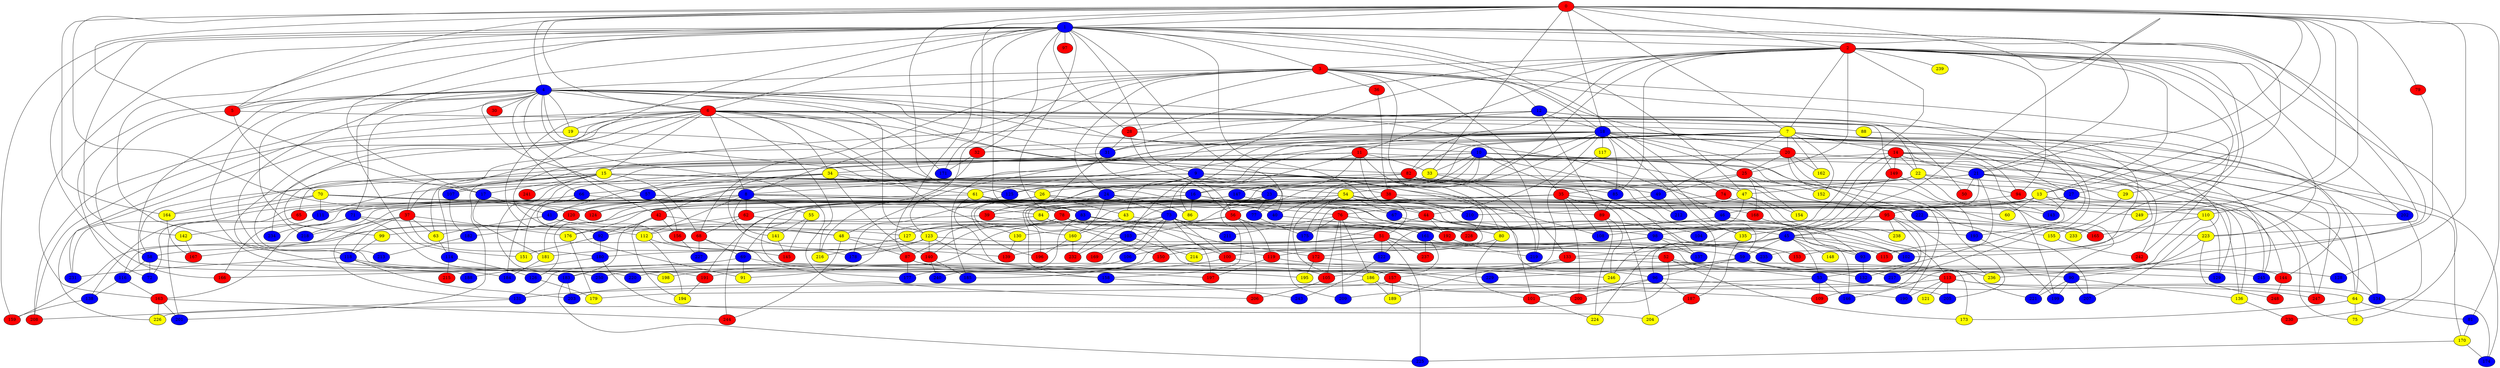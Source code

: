 graph {
0 [style = filled fillcolor = red];
1 [style = filled fillcolor = blue];
2 [style = filled fillcolor = red];
3 [style = filled fillcolor = red];
4 [style = filled fillcolor = blue];
5 [style = filled fillcolor = red];
6 [style = filled fillcolor = red];
7 [style = filled fillcolor = yellow];
8 [style = filled fillcolor = blue];
9 [style = filled fillcolor = blue];
10 [style = filled fillcolor = blue];
11 [style = filled fillcolor = red];
12 [style = filled fillcolor = blue];
13 [style = filled fillcolor = yellow];
14 [style = filled fillcolor = red];
15 [style = filled fillcolor = yellow];
16 [style = filled fillcolor = blue];
17 [style = filled fillcolor = blue];
18 [style = filled fillcolor = blue];
19 [style = filled fillcolor = yellow];
20 [style = filled fillcolor = red];
21 [style = filled fillcolor = blue];
22 [style = filled fillcolor = yellow];
23 [style = filled fillcolor = blue];
24 [style = filled fillcolor = blue];
25 [style = filled fillcolor = red];
26 [style = filled fillcolor = yellow];
27 [style = filled fillcolor = blue];
28 [style = filled fillcolor = red];
29 [style = filled fillcolor = yellow];
30 [style = filled fillcolor = red];
31 [style = filled fillcolor = blue];
32 [style = filled fillcolor = red];
33 [style = filled fillcolor = yellow];
34 [style = filled fillcolor = yellow];
35 [style = filled fillcolor = red];
36 [style = filled fillcolor = red];
37 [style = filled fillcolor = red];
38 [style = filled fillcolor = red];
39 [style = filled fillcolor = red];
40 [style = filled fillcolor = blue];
41 [style = filled fillcolor = blue];
42 [style = filled fillcolor = red];
43 [style = filled fillcolor = yellow];
44 [style = filled fillcolor = red];
45 [style = filled fillcolor = blue];
46 [style = filled fillcolor = blue];
47 [style = filled fillcolor = yellow];
48 [style = filled fillcolor = yellow];
49 [style = filled fillcolor = blue];
50 [style = filled fillcolor = red];
51 [style = filled fillcolor = red];
52 [style = filled fillcolor = red];
53 [style = filled fillcolor = blue];
54 [style = filled fillcolor = yellow];
55 [style = filled fillcolor = yellow];
56 [style = filled fillcolor = red];
57 [style = filled fillcolor = blue];
58 [style = filled fillcolor = blue];
59 [style = filled fillcolor = blue];
60 [style = filled fillcolor = yellow];
61 [style = filled fillcolor = yellow];
62 [style = filled fillcolor = red];
63 [style = filled fillcolor = yellow];
64 [style = filled fillcolor = yellow];
65 [style = filled fillcolor = red];
66 [style = filled fillcolor = blue];
67 [style = filled fillcolor = blue];
68 [style = filled fillcolor = red];
69 [style = filled fillcolor = blue];
70 [style = filled fillcolor = yellow];
71 [style = filled fillcolor = blue];
72 [style = filled fillcolor = blue];
73 [style = filled fillcolor = blue];
74 [style = filled fillcolor = red];
75 [style = filled fillcolor = yellow];
76 [style = filled fillcolor = red];
77 [style = filled fillcolor = blue];
78 [style = filled fillcolor = red];
79 [style = filled fillcolor = red];
80 [style = filled fillcolor = yellow];
81 [style = filled fillcolor = blue];
82 [style = filled fillcolor = red];
83 [style = filled fillcolor = blue];
84 [style = filled fillcolor = yellow];
85 [style = filled fillcolor = blue];
86 [style = filled fillcolor = yellow];
87 [style = filled fillcolor = red];
88 [style = filled fillcolor = yellow];
89 [style = filled fillcolor = red];
90 [style = filled fillcolor = blue];
91 [style = filled fillcolor = yellow];
92 [style = filled fillcolor = blue];
93 [style = filled fillcolor = blue];
94 [style = filled fillcolor = red];
95 [style = filled fillcolor = red];
96 [style = filled fillcolor = blue];
97 [style = filled fillcolor = red];
98 [style = filled fillcolor = blue];
99 [style = filled fillcolor = yellow];
100 [style = filled fillcolor = red];
101 [style = filled fillcolor = red];
102 [style = filled fillcolor = blue];
103 [style = filled fillcolor = blue];
104 [style = filled fillcolor = blue];
105 [style = filled fillcolor = red];
106 [style = filled fillcolor = blue];
107 [style = filled fillcolor = blue];
108 [style = filled fillcolor = blue];
109 [style = filled fillcolor = red];
110 [style = filled fillcolor = yellow];
111 [style = filled fillcolor = blue];
112 [style = filled fillcolor = yellow];
113 [style = filled fillcolor = red];
114 [style = filled fillcolor = blue];
115 [style = filled fillcolor = red];
116 [style = filled fillcolor = blue];
117 [style = filled fillcolor = yellow];
118 [style = filled fillcolor = blue];
119 [style = filled fillcolor = red];
120 [style = filled fillcolor = red];
121 [style = filled fillcolor = yellow];
122 [style = filled fillcolor = blue];
123 [style = filled fillcolor = yellow];
124 [style = filled fillcolor = red];
125 [style = filled fillcolor = blue];
126 [style = filled fillcolor = blue];
127 [style = filled fillcolor = yellow];
128 [style = filled fillcolor = blue];
129 [style = filled fillcolor = blue];
130 [style = filled fillcolor = yellow];
131 [style = filled fillcolor = blue];
132 [style = filled fillcolor = blue];
133 [style = filled fillcolor = red];
134 [style = filled fillcolor = blue];
135 [style = filled fillcolor = yellow];
136 [style = filled fillcolor = yellow];
137 [style = filled fillcolor = blue];
138 [style = filled fillcolor = blue];
139 [style = filled fillcolor = red];
140 [style = filled fillcolor = red];
141 [style = filled fillcolor = yellow];
142 [style = filled fillcolor = yellow];
143 [style = filled fillcolor = blue];
144 [style = filled fillcolor = red];
145 [style = filled fillcolor = red];
146 [style = filled fillcolor = blue];
147 [style = filled fillcolor = blue];
148 [style = filled fillcolor = yellow];
149 [style = filled fillcolor = red];
150 [style = filled fillcolor = red];
151 [style = filled fillcolor = yellow];
152 [style = filled fillcolor = yellow];
153 [style = filled fillcolor = red];
154 [style = filled fillcolor = yellow];
155 [style = filled fillcolor = yellow];
156 [style = filled fillcolor = red];
157 [style = filled fillcolor = red];
158 [style = filled fillcolor = blue];
159 [style = filled fillcolor = red];
160 [style = filled fillcolor = yellow];
161 [style = filled fillcolor = blue];
162 [style = filled fillcolor = yellow];
163 [style = filled fillcolor = red];
164 [style = filled fillcolor = yellow];
165 [style = filled fillcolor = red];
166 [style = filled fillcolor = red];
167 [style = filled fillcolor = red];
168 [style = filled fillcolor = red];
169 [style = filled fillcolor = red];
170 [style = filled fillcolor = yellow];
171 [style = filled fillcolor = blue];
172 [style = filled fillcolor = red];
173 [style = filled fillcolor = yellow];
174 [style = filled fillcolor = blue];
175 [style = filled fillcolor = blue];
176 [style = filled fillcolor = yellow];
177 [style = filled fillcolor = blue];
178 [style = filled fillcolor = blue];
179 [style = filled fillcolor = yellow];
180 [style = filled fillcolor = blue];
181 [style = filled fillcolor = yellow];
182 [style = filled fillcolor = blue];
183 [style = filled fillcolor = blue];
184 [style = filled fillcolor = blue];
185 [style = filled fillcolor = blue];
186 [style = filled fillcolor = yellow];
187 [style = filled fillcolor = red];
188 [style = filled fillcolor = blue];
189 [style = filled fillcolor = yellow];
190 [style = filled fillcolor = blue];
191 [style = filled fillcolor = red];
192 [style = filled fillcolor = red];
193 [style = filled fillcolor = blue];
194 [style = filled fillcolor = yellow];
195 [style = filled fillcolor = yellow];
196 [style = filled fillcolor = red];
197 [style = filled fillcolor = red];
198 [style = filled fillcolor = yellow];
199 [style = filled fillcolor = blue];
200 [style = filled fillcolor = red];
201 [style = filled fillcolor = blue];
202 [style = filled fillcolor = blue];
203 [style = filled fillcolor = blue];
204 [style = filled fillcolor = yellow];
205 [style = filled fillcolor = blue];
206 [style = filled fillcolor = red];
207 [style = filled fillcolor = blue];
208 [style = filled fillcolor = red];
209 [style = filled fillcolor = blue];
210 [style = filled fillcolor = blue];
211 [style = filled fillcolor = blue];
212 [style = filled fillcolor = blue];
213 [style = filled fillcolor = blue];
214 [style = filled fillcolor = yellow];
215 [style = filled fillcolor = red];
216 [style = filled fillcolor = yellow];
217 [style = filled fillcolor = blue];
218 [style = filled fillcolor = blue];
219 [style = filled fillcolor = blue];
220 [style = filled fillcolor = blue];
221 [style = filled fillcolor = blue];
222 [style = filled fillcolor = blue];
223 [style = filled fillcolor = yellow];
224 [style = filled fillcolor = yellow];
225 [style = filled fillcolor = blue];
226 [style = filled fillcolor = yellow];
227 [style = filled fillcolor = blue];
228 [style = filled fillcolor = red];
229 [style = filled fillcolor = blue];
230 [style = filled fillcolor = red];
231 [style = filled fillcolor = blue];
232 [style = filled fillcolor = red];
233 [style = filled fillcolor = yellow];
234 [style = filled fillcolor = blue];
235 [style = filled fillcolor = blue];
236 [style = filled fillcolor = yellow];
237 [style = filled fillcolor = red];
238 [style = filled fillcolor = yellow];
239 [style = filled fillcolor = yellow];
240 [style = filled fillcolor = blue];
241 [style = filled fillcolor = red];
242 [style = filled fillcolor = red];
243 [style = filled fillcolor = blue];
244 [style = filled fillcolor = red];
245 [style = filled fillcolor = blue];
246 [style = filled fillcolor = yellow];
247 [style = filled fillcolor = red];
248 [style = filled fillcolor = red];
249 [style = filled fillcolor = yellow];
250 [style = filled fillcolor = blue];
0 -- 5;
0 -- 4;
0 -- 2;
0 -- 1;
0 -- 6;
0 -- 7;
0 -- 13;
0 -- 17;
0 -- 18;
0 -- 21;
0 -- 26;
0 -- 33;
0 -- 45;
0 -- 79;
0 -- 81;
0 -- 110;
0 -- 120;
0 -- 128;
0 -- 164;
0 -- 171;
0 -- 249;
1 -- 2;
1 -- 3;
1 -- 5;
1 -- 6;
1 -- 9;
1 -- 17;
1 -- 18;
1 -- 21;
1 -- 27;
1 -- 28;
1 -- 32;
1 -- 47;
1 -- 51;
1 -- 74;
1 -- 77;
1 -- 78;
1 -- 83;
1 -- 87;
1 -- 90;
1 -- 92;
1 -- 97;
1 -- 142;
1 -- 151;
1 -- 159;
1 -- 163;
1 -- 166;
1 -- 183;
1 -- 223;
2 -- 3;
2 -- 7;
2 -- 9;
2 -- 11;
2 -- 13;
2 -- 25;
2 -- 28;
2 -- 29;
2 -- 54;
2 -- 75;
2 -- 82;
2 -- 85;
2 -- 94;
2 -- 98;
2 -- 102;
2 -- 202;
2 -- 223;
2 -- 233;
2 -- 239;
3 -- 4;
3 -- 8;
3 -- 12;
3 -- 20;
3 -- 24;
3 -- 35;
3 -- 36;
3 -- 56;
3 -- 68;
3 -- 80;
3 -- 91;
3 -- 123;
3 -- 217;
3 -- 242;
4 -- 5;
4 -- 6;
4 -- 10;
4 -- 19;
4 -- 30;
4 -- 42;
4 -- 46;
4 -- 57;
4 -- 66;
4 -- 71;
4 -- 72;
4 -- 82;
4 -- 101;
4 -- 123;
4 -- 125;
4 -- 184;
4 -- 188;
4 -- 198;
4 -- 206;
4 -- 218;
4 -- 219;
5 -- 58;
5 -- 70;
5 -- 88;
6 -- 7;
6 -- 8;
6 -- 15;
6 -- 19;
6 -- 34;
6 -- 37;
6 -- 40;
6 -- 50;
6 -- 64;
6 -- 108;
6 -- 118;
6 -- 149;
6 -- 160;
6 -- 171;
6 -- 208;
6 -- 213;
6 -- 216;
6 -- 226;
6 -- 231;
6 -- 234;
7 -- 8;
7 -- 14;
7 -- 20;
7 -- 23;
7 -- 32;
7 -- 49;
7 -- 82;
7 -- 125;
7 -- 152;
7 -- 162;
7 -- 202;
7 -- 207;
7 -- 235;
7 -- 242;
8 -- 55;
8 -- 62;
8 -- 72;
8 -- 78;
8 -- 83;
8 -- 111;
8 -- 112;
8 -- 126;
8 -- 141;
8 -- 236;
9 -- 24;
9 -- 38;
9 -- 39;
9 -- 42;
9 -- 43;
9 -- 49;
9 -- 57;
9 -- 110;
9 -- 111;
9 -- 113;
9 -- 120;
9 -- 137;
9 -- 190;
10 -- 15;
10 -- 16;
10 -- 33;
10 -- 41;
10 -- 47;
10 -- 103;
10 -- 134;
10 -- 135;
10 -- 152;
10 -- 212;
10 -- 222;
10 -- 232;
11 -- 15;
11 -- 16;
11 -- 33;
11 -- 44;
11 -- 64;
11 -- 147;
11 -- 201;
11 -- 228;
12 -- 18;
12 -- 22;
12 -- 31;
12 -- 53;
12 -- 89;
12 -- 107;
12 -- 185;
13 -- 46;
13 -- 60;
13 -- 116;
13 -- 140;
13 -- 193;
13 -- 245;
14 -- 21;
14 -- 22;
14 -- 63;
14 -- 104;
14 -- 129;
14 -- 144;
14 -- 149;
14 -- 246;
14 -- 247;
15 -- 16;
15 -- 17;
15 -- 37;
15 -- 54;
15 -- 58;
15 -- 65;
15 -- 68;
15 -- 76;
15 -- 114;
15 -- 187;
15 -- 220;
15 -- 241;
16 -- 80;
16 -- 86;
16 -- 93;
16 -- 124;
16 -- 167;
16 -- 196;
17 -- 41;
17 -- 181;
18 -- 20;
18 -- 25;
18 -- 27;
18 -- 31;
18 -- 40;
18 -- 44;
18 -- 48;
18 -- 59;
18 -- 61;
18 -- 73;
18 -- 85;
18 -- 86;
18 -- 94;
18 -- 95;
18 -- 99;
18 -- 103;
18 -- 117;
18 -- 135;
18 -- 170;
18 -- 174;
18 -- 209;
18 -- 245;
19 -- 23;
19 -- 208;
20 -- 25;
20 -- 115;
20 -- 151;
20 -- 162;
20 -- 164;
20 -- 184;
20 -- 193;
20 -- 205;
21 -- 27;
21 -- 29;
21 -- 45;
21 -- 50;
21 -- 124;
21 -- 130;
21 -- 153;
21 -- 247;
22 -- 26;
22 -- 47;
22 -- 94;
22 -- 125;
22 -- 134;
22 -- 221;
23 -- 60;
23 -- 77;
23 -- 136;
23 -- 150;
23 -- 158;
23 -- 244;
24 -- 39;
24 -- 62;
24 -- 73;
24 -- 86;
24 -- 158;
24 -- 160;
24 -- 176;
24 -- 202;
25 -- 35;
25 -- 49;
25 -- 152;
25 -- 154;
25 -- 168;
26 -- 40;
26 -- 43;
26 -- 44;
26 -- 120;
26 -- 195;
26 -- 218;
27 -- 75;
27 -- 76;
27 -- 143;
28 -- 31;
28 -- 56;
28 -- 143;
29 -- 155;
31 -- 34;
31 -- 196;
32 -- 171;
32 -- 216;
33 -- 41;
33 -- 133;
33 -- 165;
34 -- 57;
34 -- 61;
34 -- 66;
34 -- 85;
34 -- 139;
34 -- 140;
35 -- 39;
35 -- 78;
35 -- 98;
35 -- 108;
35 -- 168;
35 -- 172;
35 -- 200;
35 -- 204;
36 -- 38;
37 -- 63;
37 -- 118;
37 -- 131;
37 -- 176;
37 -- 180;
37 -- 218;
38 -- 84;
38 -- 207;
38 -- 210;
39 -- 112;
39 -- 192;
40 -- 161;
41 -- 48;
41 -- 63;
42 -- 48;
42 -- 92;
42 -- 156;
42 -- 183;
42 -- 194;
43 -- 51;
43 -- 160;
44 -- 45;
44 -- 104;
44 -- 177;
44 -- 192;
44 -- 214;
45 -- 53;
45 -- 59;
45 -- 93;
45 -- 96;
45 -- 100;
45 -- 102;
45 -- 115;
45 -- 133;
45 -- 148;
45 -- 172;
46 -- 93;
46 -- 130;
47 -- 122;
47 -- 154;
47 -- 210;
47 -- 238;
48 -- 87;
48 -- 119;
48 -- 244;
49 -- 56;
49 -- 212;
51 -- 52;
51 -- 58;
51 -- 59;
51 -- 122;
51 -- 150;
51 -- 225;
51 -- 235;
51 -- 237;
51 -- 250;
52 -- 53;
52 -- 90;
52 -- 173;
52 -- 191;
52 -- 226;
53 -- 64;
53 -- 109;
53 -- 131;
53 -- 146;
54 -- 67;
54 -- 69;
54 -- 89;
54 -- 157;
54 -- 175;
54 -- 191;
54 -- 210;
54 -- 222;
55 -- 141;
55 -- 145;
56 -- 119;
56 -- 131;
56 -- 161;
56 -- 176;
56 -- 206;
56 -- 228;
57 -- 71;
57 -- 84;
57 -- 156;
57 -- 166;
58 -- 72;
58 -- 113;
58 -- 116;
59 -- 96;
59 -- 105;
59 -- 144;
59 -- 217;
59 -- 229;
59 -- 236;
61 -- 65;
61 -- 83;
61 -- 146;
61 -- 197;
62 -- 68;
62 -- 92;
62 -- 137;
63 -- 114;
64 -- 75;
64 -- 81;
64 -- 173;
65 -- 201;
66 -- 67;
66 -- 112;
66 -- 138;
67 -- 96;
68 -- 69;
68 -- 177;
68 -- 227;
69 -- 91;
69 -- 129;
69 -- 166;
70 -- 111;
70 -- 124;
70 -- 153;
70 -- 164;
70 -- 192;
70 -- 231;
71 -- 127;
71 -- 163;
71 -- 191;
71 -- 234;
73 -- 98;
73 -- 100;
73 -- 106;
73 -- 127;
73 -- 155;
73 -- 169;
73 -- 197;
73 -- 211;
73 -- 232;
74 -- 84;
74 -- 136;
76 -- 105;
76 -- 165;
76 -- 175;
76 -- 186;
76 -- 209;
76 -- 211;
77 -- 175;
78 -- 87;
78 -- 100;
78 -- 102;
78 -- 109;
78 -- 123;
78 -- 127;
79 -- 113;
80 -- 101;
80 -- 119;
81 -- 170;
82 -- 107;
82 -- 143;
82 -- 147;
82 -- 219;
83 -- 99;
83 -- 172;
83 -- 193;
83 -- 228;
83 -- 240;
84 -- 91;
84 -- 103;
85 -- 89;
87 -- 105;
87 -- 177;
87 -- 186;
88 -- 144;
89 -- 224;
89 -- 246;
90 -- 136;
90 -- 199;
90 -- 207;
90 -- 221;
92 -- 151;
92 -- 180;
93 -- 132;
94 -- 95;
94 -- 249;
95 -- 108;
95 -- 109;
95 -- 132;
95 -- 135;
95 -- 223;
95 -- 238;
96 -- 101;
96 -- 187;
96 -- 190;
96 -- 200;
98 -- 106;
98 -- 137;
98 -- 153;
98 -- 180;
99 -- 118;
100 -- 198;
100 -- 245;
101 -- 224;
103 -- 139;
103 -- 169;
103 -- 214;
105 -- 206;
106 -- 220;
107 -- 182;
110 -- 129;
110 -- 146;
110 -- 165;
111 -- 142;
112 -- 145;
112 -- 194;
113 -- 121;
113 -- 134;
113 -- 190;
113 -- 205;
113 -- 209;
113 -- 247;
114 -- 126;
114 -- 215;
116 -- 138;
116 -- 163;
117 -- 157;
118 -- 158;
118 -- 203;
118 -- 231;
118 -- 250;
119 -- 128;
119 -- 197;
120 -- 178;
120 -- 181;
120 -- 182;
122 -- 243;
123 -- 132;
123 -- 140;
123 -- 178;
123 -- 181;
123 -- 229;
125 -- 178;
126 -- 179;
127 -- 216;
130 -- 139;
131 -- 208;
133 -- 173;
133 -- 183;
133 -- 189;
134 -- 174;
135 -- 187;
136 -- 230;
138 -- 159;
140 -- 185;
140 -- 240;
141 -- 145;
142 -- 167;
144 -- 248;
147 -- 159;
147 -- 222;
149 -- 199;
149 -- 224;
150 -- 185;
155 -- 242;
156 -- 227;
157 -- 179;
157 -- 189;
157 -- 200;
158 -- 243;
160 -- 196;
160 -- 232;
161 -- 186;
161 -- 221;
161 -- 237;
163 -- 201;
163 -- 226;
163 -- 244;
164 -- 167;
168 -- 217;
170 -- 174;
170 -- 225;
172 -- 195;
172 -- 246;
176 -- 179;
180 -- 188;
180 -- 204;
181 -- 184;
182 -- 213;
183 -- 203;
183 -- 225;
186 -- 189;
186 -- 203;
186 -- 205;
187 -- 204;
191 -- 194;
192 -- 219;
193 -- 199;
202 -- 230;
222 -- 233;
223 -- 236;
223 -- 248;
}
